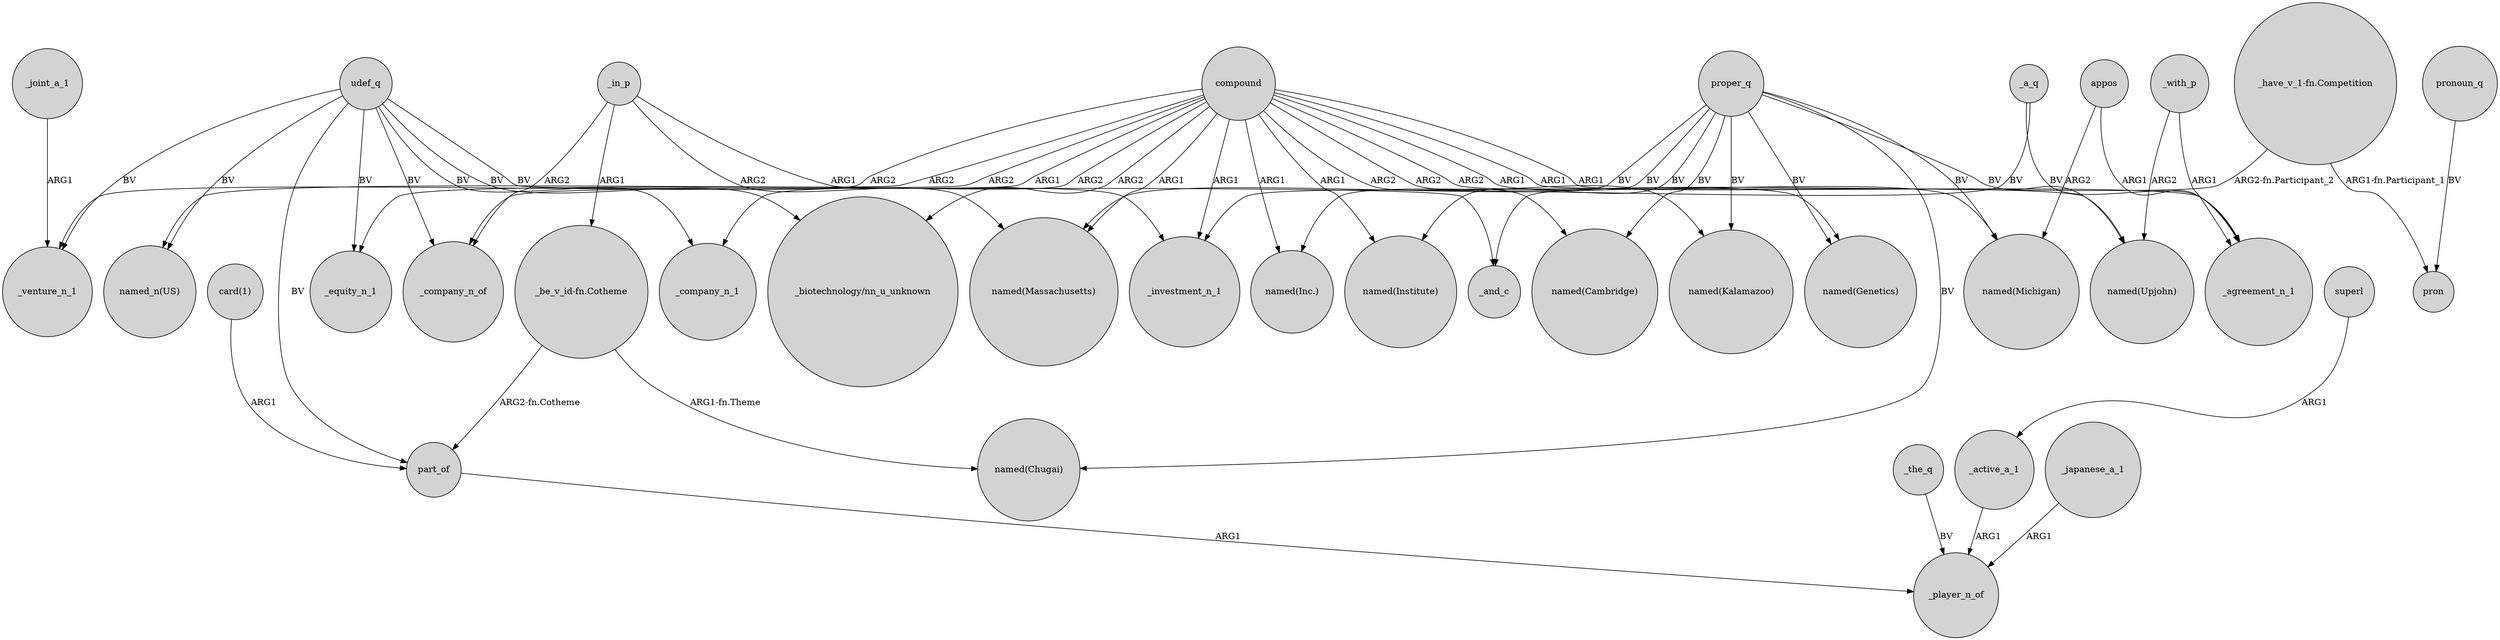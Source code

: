 digraph {
	node [shape=circle style=filled]
	_in_p -> _company_n_of [label=ARG2]
	"_be_v_id-fn.Cotheme" -> part_of [label="ARG2-fn.Cotheme"]
	proper_q -> "named(Michigan)" [label=BV]
	proper_q -> "named(Institute)" [label=BV]
	_joint_a_1 -> _venture_n_1 [label=ARG1]
	udef_q -> part_of [label=BV]
	compound -> _company_n_1 [label=ARG2]
	compound -> _investment_n_1 [label=ARG1]
	_the_q -> _player_n_of [label=BV]
	appos -> "named(Michigan)" [label=ARG2]
	compound -> "_biotechnology/nn_u_unknown" [label=ARG2]
	udef_q -> _company_n_1 [label=BV]
	compound -> "named(Michigan)" [label=ARG1]
	proper_q -> "named(Cambridge)" [label=BV]
	"_have_v_1-fn.Competition" -> pron [label="ARG1-fn.Participant_1"]
	_with_p -> "named(Upjohn)" [label=ARG2]
	udef_q -> _equity_n_1 [label=BV]
	proper_q -> "named(Massachusetts)" [label=BV]
	_in_p -> "_be_v_id-fn.Cotheme" [label=ARG1]
	compound -> "named(Massachusetts)" [label=ARG1]
	_in_p -> _investment_n_1 [label=ARG1]
	compound -> _company_n_of [label=ARG1]
	compound -> _equity_n_1 [label=ARG2]
	udef_q -> _and_c [label=BV]
	part_of -> _player_n_of [label=ARG1]
	"card(1)" -> part_of [label=ARG1]
	compound -> _venture_n_1 [label=ARG2]
	proper_q -> "named(Inc.)" [label=BV]
	compound -> "named(Genetics)" [label=ARG2]
	proper_q -> "named(Upjohn)" [label=BV]
	pronoun_q -> pron [label=BV]
	superl -> _active_a_1 [label=ARG1]
	"_be_v_id-fn.Cotheme" -> "named(Chugai)" [label="ARG1-fn.Theme"]
	udef_q -> "_biotechnology/nn_u_unknown" [label=BV]
	_japanese_a_1 -> _player_n_of [label=ARG1]
	proper_q -> "named(Chugai)" [label=BV]
	"_have_v_1-fn.Competition" -> _and_c [label="ARG2-fn.Participant_2"]
	udef_q -> _company_n_of [label=BV]
	_a_q -> _agreement_n_1 [label=BV]
	_a_q -> _investment_n_1 [label=BV]
	compound -> "named(Upjohn)" [label=ARG1]
	proper_q -> "named(Genetics)" [label=BV]
	compound -> "named(Kalamazoo)" [label=ARG2]
	compound -> "named(Cambridge)" [label=ARG2]
	_active_a_1 -> _player_n_of [label=ARG1]
	appos -> _agreement_n_1 [label=ARG1]
	udef_q -> _venture_n_1 [label=BV]
	compound -> _agreement_n_1 [label=ARG1]
	compound -> "named(Inc.)" [label=ARG1]
	compound -> "named_n(US)" [label=ARG2]
	_with_p -> _agreement_n_1 [label=ARG1]
	udef_q -> "named_n(US)" [label=BV]
	proper_q -> "named(Kalamazoo)" [label=BV]
	_in_p -> "named(Massachusetts)" [label=ARG2]
	compound -> "named(Institute)" [label=ARG1]
}
